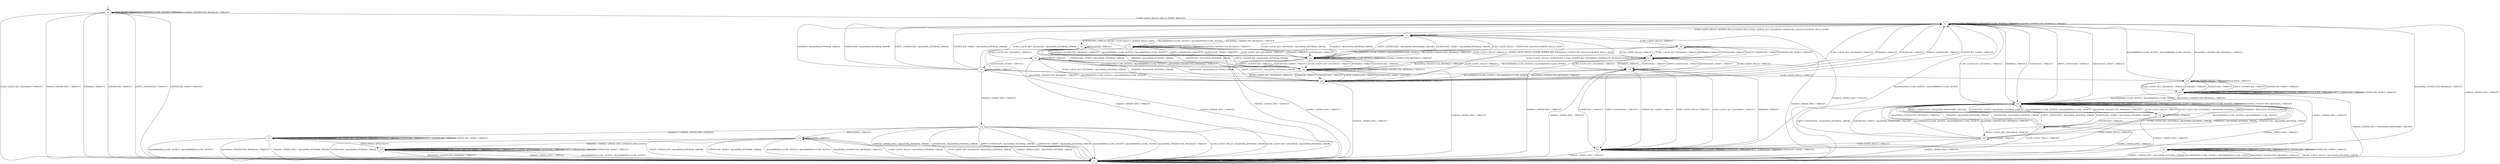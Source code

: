 digraph h3 {
s0 [label="s0"];
s1 [label="s1"];
s2 [label="s2"];
s3 [label="s3"];
s16 [label="s16"];
s4 [label="s4"];
s5 [label="s5"];
s6 [label="s6"];
s7 [label="s7"];
s20 [label="s20"];
s8 [label="s8"];
s9 [label="s9"];
s17 [label="s17"];
s23 [label="s23"];
s10 [label="s10"];
s11 [label="s11"];
s18 [label="s18"];
s24 [label="s24"];
s12 [label="s12"];
s19 [label="s19"];
s25 [label="s25"];
s13 [label="s13"];
s14 [label="s14"];
s21 [label="s21"];
s22 [label="s22"];
s15 [label="s15"];
s0 -> s1 [label="ECDH_CLIENT_HELLO / HELLO_VERIFY_REQUEST"];
s0 -> s2 [label="ECDH_CLIENT_KEY_EXCHANGE / TIMEOUT"];
s0 -> s2 [label="CHANGE_CIPHER_SPEC / TIMEOUT"];
s0 -> s2 [label="FINISHED / TIMEOUT"];
s0 -> s0 [label="APPLICATION / TIMEOUT"];
s0 -> s2 [label="CERTIFICATE / TIMEOUT"];
s0 -> s2 [label="EMPTY_CERTIFICATE / TIMEOUT"];
s0 -> s2 [label="CERTIFICATE_VERIFY / TIMEOUT"];
s0 -> s0 [label="Alert(WARNING,CLOSE_NOTIFY) / TIMEOUT"];
s0 -> s0 [label="Alert(FATAL,UNEXPECTED_MESSAGE) / TIMEOUT"];
s1 -> s3 [label="ECDH_CLIENT_HELLO / SERVER_HELLO,CERTIFICATE,ECDHE_SERVER_KEY_EXCHANGE,CERTIFICATE_REQUEST,SERVER_HELLO_DONE"];
s1 -> s16 [label="ECDH_CLIENT_KEY_EXCHANGE / TIMEOUT"];
s1 -> s2 [label="CHANGE_CIPHER_SPEC / TIMEOUT"];
s1 -> s16 [label="FINISHED / TIMEOUT"];
s1 -> s1 [label="APPLICATION / TIMEOUT"];
s1 -> s16 [label="CERTIFICATE / TIMEOUT"];
s1 -> s16 [label="EMPTY_CERTIFICATE / TIMEOUT"];
s1 -> s16 [label="CERTIFICATE_VERIFY / TIMEOUT"];
s1 -> s1 [label="Alert(WARNING,CLOSE_NOTIFY) / TIMEOUT"];
s1 -> s1 [label="Alert(FATAL,UNEXPECTED_MESSAGE) / TIMEOUT"];
s2 -> s2 [label="ECDH_CLIENT_HELLO / TIMEOUT"];
s2 -> s2 [label="ECDH_CLIENT_KEY_EXCHANGE / TIMEOUT"];
s2 -> s2 [label="CHANGE_CIPHER_SPEC / TIMEOUT"];
s2 -> s2 [label="FINISHED / TIMEOUT"];
s2 -> s2 [label="APPLICATION / TIMEOUT"];
s2 -> s2 [label="CERTIFICATE / TIMEOUT"];
s2 -> s2 [label="EMPTY_CERTIFICATE / TIMEOUT"];
s2 -> s2 [label="CERTIFICATE_VERIFY / TIMEOUT"];
s2 -> s2 [label="Alert(WARNING,CLOSE_NOTIFY) / TIMEOUT"];
s2 -> s2 [label="Alert(FATAL,UNEXPECTED_MESSAGE) / TIMEOUT"];
s3 -> s4 [label="ECDH_CLIENT_HELLO / TIMEOUT"];
s3 -> s5 [label="ECDH_CLIENT_KEY_EXCHANGE / Alert(FATAL,INTERNAL_ERROR)"];
s3 -> s2 [label="CHANGE_CIPHER_SPEC / TIMEOUT"];
s3 -> s5 [label="FINISHED / Alert(FATAL,INTERNAL_ERROR)"];
s3 -> s3 [label="APPLICATION / TIMEOUT"];
s3 -> s6 [label="CERTIFICATE / TIMEOUT"];
s3 -> s5 [label="EMPTY_CERTIFICATE / Alert(FATAL,HANDSHAKE_FAILURE)"];
s3 -> s5 [label="CERTIFICATE_VERIFY / Alert(FATAL,INTERNAL_ERROR)"];
s3 -> s7 [label="Alert(WARNING,CLOSE_NOTIFY) / Alert(WARNING,CLOSE_NOTIFY)"];
s3 -> s7 [label="Alert(FATAL,UNEXPECTED_MESSAGE) / TIMEOUT"];
s16 -> s20 [label="ECDH_CLIENT_HELLO / TIMEOUT"];
s16 -> s16 [label="ECDH_CLIENT_KEY_EXCHANGE / TIMEOUT"];
s16 -> s2 [label="CHANGE_CIPHER_SPEC / TIMEOUT"];
s16 -> s16 [label="FINISHED / TIMEOUT"];
s16 -> s16 [label="APPLICATION / TIMEOUT"];
s16 -> s16 [label="CERTIFICATE / TIMEOUT"];
s16 -> s16 [label="EMPTY_CERTIFICATE / TIMEOUT"];
s16 -> s16 [label="CERTIFICATE_VERIFY / TIMEOUT"];
s16 -> s16 [label="Alert(WARNING,CLOSE_NOTIFY) / TIMEOUT"];
s16 -> s16 [label="Alert(FATAL,UNEXPECTED_MESSAGE) / TIMEOUT"];
s4 -> s17 [label="ECDH_CLIENT_HELLO / TIMEOUT"];
s4 -> s17 [label="ECDH_CLIENT_KEY_EXCHANGE / TIMEOUT"];
s4 -> s2 [label="CHANGE_CIPHER_SPEC / TIMEOUT"];
s4 -> s17 [label="FINISHED / TIMEOUT"];
s4 -> s4 [label="APPLICATION / TIMEOUT"];
s4 -> s17 [label="CERTIFICATE / TIMEOUT"];
s4 -> s17 [label="EMPTY_CERTIFICATE / TIMEOUT"];
s4 -> s17 [label="CERTIFICATE_VERIFY / TIMEOUT"];
s4 -> s5 [label="Alert(WARNING,CLOSE_NOTIFY) / Alert(WARNING,CLOSE_NOTIFY)"];
s4 -> s5 [label="Alert(FATAL,UNEXPECTED_MESSAGE) / TIMEOUT"];
s5 -> s3 [label="ECDH_CLIENT_HELLO / CERTIFICATE_REQUEST,SERVER_HELLO_DONE"];
s5 -> s8 [label="ECDH_CLIENT_KEY_EXCHANGE / TIMEOUT"];
s5 -> s2 [label="CHANGE_CIPHER_SPEC / TIMEOUT"];
s5 -> s8 [label="FINISHED / TIMEOUT"];
s5 -> s5 [label="APPLICATION / TIMEOUT"];
s5 -> s8 [label="CERTIFICATE / TIMEOUT"];
s5 -> s8 [label="EMPTY_CERTIFICATE / TIMEOUT"];
s5 -> s8 [label="CERTIFICATE_VERIFY / TIMEOUT"];
s5 -> s5 [label="Alert(WARNING,CLOSE_NOTIFY) / TIMEOUT"];
s5 -> s5 [label="Alert(FATAL,UNEXPECTED_MESSAGE) / TIMEOUT"];
s6 -> s17 [label="ECDH_CLIENT_HELLO / TIMEOUT"];
s6 -> s9 [label="ECDH_CLIENT_KEY_EXCHANGE / TIMEOUT"];
s6 -> s2 [label="CHANGE_CIPHER_SPEC / TIMEOUT"];
s6 -> s8 [label="FINISHED / Alert(FATAL,INTERNAL_ERROR)"];
s6 -> s6 [label="APPLICATION / TIMEOUT"];
s6 -> s8 [label="CERTIFICATE / Alert(FATAL,INTERNAL_ERROR)"];
s6 -> s8 [label="EMPTY_CERTIFICATE / Alert(FATAL,INTERNAL_ERROR)"];
s6 -> s8 [label="CERTIFICATE_VERIFY / Alert(FATAL,INTERNAL_ERROR)"];
s6 -> s5 [label="Alert(WARNING,CLOSE_NOTIFY) / Alert(WARNING,CLOSE_NOTIFY)"];
s6 -> s5 [label="Alert(FATAL,UNEXPECTED_MESSAGE) / TIMEOUT"];
s7 -> s3 [label="ECDH_CLIENT_HELLO / SERVER_HELLO_DONE"];
s7 -> s5 [label="ECDH_CLIENT_KEY_EXCHANGE / TIMEOUT"];
s7 -> s2 [label="CHANGE_CIPHER_SPEC / TIMEOUT"];
s7 -> s5 [label="FINISHED / TIMEOUT"];
s7 -> s7 [label="APPLICATION / TIMEOUT"];
s7 -> s5 [label="CERTIFICATE / TIMEOUT"];
s7 -> s5 [label="EMPTY_CERTIFICATE / TIMEOUT"];
s7 -> s5 [label="CERTIFICATE_VERIFY / TIMEOUT"];
s7 -> s7 [label="Alert(WARNING,CLOSE_NOTIFY) / TIMEOUT"];
s7 -> s7 [label="Alert(FATAL,UNEXPECTED_MESSAGE) / TIMEOUT"];
s20 -> s25 [label="ECDH_CLIENT_HELLO / TIMEOUT"];
s20 -> s16 [label="ECDH_CLIENT_KEY_EXCHANGE / Alert(FATAL,INTERNAL_ERROR)"];
s20 -> s2 [label="CHANGE_CIPHER_SPEC / TIMEOUT"];
s20 -> s16 [label="FINISHED / Alert(FATAL,INTERNAL_ERROR)"];
s20 -> s20 [label="APPLICATION / TIMEOUT"];
s20 -> s23 [label="CERTIFICATE / TIMEOUT"];
s20 -> s16 [label="EMPTY_CERTIFICATE / Alert(FATAL,HANDSHAKE_FAILURE)"];
s20 -> s16 [label="CERTIFICATE_VERIFY / Alert(FATAL,INTERNAL_ERROR)"];
s20 -> s16 [label="Alert(WARNING,CLOSE_NOTIFY) / Alert(WARNING,CLOSE_NOTIFY)"];
s20 -> s16 [label="Alert(FATAL,UNEXPECTED_MESSAGE) / TIMEOUT"];
s8 -> s3 [label="ECDH_CLIENT_HELLO / ECDHE_SERVER_KEY_EXCHANGE,CERTIFICATE_REQUEST,SERVER_HELLO_DONE"];
s8 -> s10 [label="ECDH_CLIENT_KEY_EXCHANGE / TIMEOUT"];
s8 -> s2 [label="CHANGE_CIPHER_SPEC / TIMEOUT"];
s8 -> s10 [label="FINISHED / TIMEOUT"];
s8 -> s8 [label="APPLICATION / TIMEOUT"];
s8 -> s10 [label="CERTIFICATE / TIMEOUT"];
s8 -> s10 [label="EMPTY_CERTIFICATE / TIMEOUT"];
s8 -> s10 [label="CERTIFICATE_VERIFY / TIMEOUT"];
s8 -> s8 [label="Alert(WARNING,CLOSE_NOTIFY) / TIMEOUT"];
s8 -> s8 [label="Alert(FATAL,UNEXPECTED_MESSAGE) / TIMEOUT"];
s9 -> s18 [label="ECDH_CLIENT_HELLO / TIMEOUT"];
s9 -> s10 [label="ECDH_CLIENT_KEY_EXCHANGE / Alert(FATAL,INTERNAL_ERROR)"];
s9 -> s2 [label="CHANGE_CIPHER_SPEC / TIMEOUT"];
s9 -> s10 [label="FINISHED / Alert(FATAL,INTERNAL_ERROR)"];
s9 -> s9 [label="APPLICATION / TIMEOUT"];
s9 -> s10 [label="CERTIFICATE / Alert(FATAL,INTERNAL_ERROR)"];
s9 -> s10 [label="EMPTY_CERTIFICATE / Alert(FATAL,INTERNAL_ERROR)"];
s9 -> s11 [label="CERTIFICATE_VERIFY / TIMEOUT"];
s9 -> s8 [label="Alert(WARNING,CLOSE_NOTIFY) / Alert(WARNING,CLOSE_NOTIFY)"];
s9 -> s8 [label="Alert(FATAL,UNEXPECTED_MESSAGE) / TIMEOUT"];
s17 -> s18 [label="ECDH_CLIENT_HELLO / TIMEOUT"];
s17 -> s18 [label="ECDH_CLIENT_KEY_EXCHANGE / TIMEOUT"];
s17 -> s2 [label="CHANGE_CIPHER_SPEC / TIMEOUT"];
s17 -> s18 [label="FINISHED / TIMEOUT"];
s17 -> s17 [label="APPLICATION / TIMEOUT"];
s17 -> s18 [label="CERTIFICATE / TIMEOUT"];
s17 -> s18 [label="EMPTY_CERTIFICATE / TIMEOUT"];
s17 -> s18 [label="CERTIFICATE_VERIFY / TIMEOUT"];
s17 -> s8 [label="Alert(WARNING,CLOSE_NOTIFY) / Alert(WARNING,CLOSE_NOTIFY)"];
s17 -> s8 [label="Alert(FATAL,UNEXPECTED_MESSAGE) / TIMEOUT"];
s23 -> s25 [label="ECDH_CLIENT_HELLO / TIMEOUT"];
s23 -> s24 [label="ECDH_CLIENT_KEY_EXCHANGE / TIMEOUT"];
s23 -> s2 [label="CHANGE_CIPHER_SPEC / TIMEOUT"];
s23 -> s16 [label="FINISHED / Alert(FATAL,INTERNAL_ERROR)"];
s23 -> s23 [label="APPLICATION / TIMEOUT"];
s23 -> s16 [label="CERTIFICATE / Alert(FATAL,INTERNAL_ERROR)"];
s23 -> s16 [label="EMPTY_CERTIFICATE / Alert(FATAL,INTERNAL_ERROR)"];
s23 -> s16 [label="CERTIFICATE_VERIFY / Alert(FATAL,INTERNAL_ERROR)"];
s23 -> s16 [label="Alert(WARNING,CLOSE_NOTIFY) / Alert(WARNING,CLOSE_NOTIFY)"];
s23 -> s16 [label="Alert(FATAL,UNEXPECTED_MESSAGE) / TIMEOUT"];
s10 -> s3 [label="ECDH_CLIENT_HELLO / CERTIFICATE,ECDHE_SERVER_KEY_EXCHANGE,CERTIFICATE_REQUEST,SERVER_HELLO_DONE"];
s10 -> s1 [label="ECDH_CLIENT_KEY_EXCHANGE / TIMEOUT"];
s10 -> s2 [label="CHANGE_CIPHER_SPEC / TIMEOUT"];
s10 -> s1 [label="FINISHED / TIMEOUT"];
s10 -> s10 [label="APPLICATION / TIMEOUT"];
s10 -> s1 [label="CERTIFICATE / TIMEOUT"];
s10 -> s1 [label="EMPTY_CERTIFICATE / TIMEOUT"];
s10 -> s1 [label="CERTIFICATE_VERIFY / TIMEOUT"];
s10 -> s10 [label="Alert(WARNING,CLOSE_NOTIFY) / TIMEOUT"];
s10 -> s10 [label="Alert(FATAL,UNEXPECTED_MESSAGE) / TIMEOUT"];
s11 -> s19 [label="ECDH_CLIENT_HELLO / TIMEOUT"];
s11 -> s1 [label="ECDH_CLIENT_KEY_EXCHANGE / Alert(FATAL,INTERNAL_ERROR)"];
s11 -> s12 [label="CHANGE_CIPHER_SPEC / TIMEOUT"];
s11 -> s1 [label="FINISHED / Alert(FATAL,INTERNAL_ERROR)"];
s11 -> s11 [label="APPLICATION / TIMEOUT"];
s11 -> s1 [label="CERTIFICATE / Alert(FATAL,INTERNAL_ERROR)"];
s11 -> s1 [label="EMPTY_CERTIFICATE / Alert(FATAL,INTERNAL_ERROR)"];
s11 -> s1 [label="CERTIFICATE_VERIFY / Alert(FATAL,INTERNAL_ERROR)"];
s11 -> s10 [label="Alert(WARNING,CLOSE_NOTIFY) / Alert(WARNING,CLOSE_NOTIFY)"];
s11 -> s10 [label="Alert(FATAL,UNEXPECTED_MESSAGE) / TIMEOUT"];
s18 -> s25 [label="ECDH_CLIENT_HELLO / TIMEOUT"];
s18 -> s25 [label="ECDH_CLIENT_KEY_EXCHANGE / TIMEOUT"];
s18 -> s2 [label="CHANGE_CIPHER_SPEC / TIMEOUT"];
s18 -> s25 [label="FINISHED / TIMEOUT"];
s18 -> s18 [label="APPLICATION / TIMEOUT"];
s18 -> s25 [label="CERTIFICATE / TIMEOUT"];
s18 -> s25 [label="EMPTY_CERTIFICATE / TIMEOUT"];
s18 -> s25 [label="CERTIFICATE_VERIFY / TIMEOUT"];
s18 -> s10 [label="Alert(WARNING,CLOSE_NOTIFY) / Alert(WARNING,CLOSE_NOTIFY)"];
s18 -> s10 [label="Alert(FATAL,UNEXPECTED_MESSAGE) / TIMEOUT"];
s24 -> s25 [label="ECDH_CLIENT_HELLO / TIMEOUT"];
s24 -> s16 [label="ECDH_CLIENT_KEY_EXCHANGE / Alert(FATAL,INTERNAL_ERROR)"];
s24 -> s2 [label="CHANGE_CIPHER_SPEC / TIMEOUT"];
s24 -> s16 [label="FINISHED / Alert(FATAL,INTERNAL_ERROR)"];
s24 -> s24 [label="APPLICATION / TIMEOUT"];
s24 -> s16 [label="CERTIFICATE / Alert(FATAL,INTERNAL_ERROR)"];
s24 -> s16 [label="EMPTY_CERTIFICATE / Alert(FATAL,INTERNAL_ERROR)"];
s24 -> s16 [label="CERTIFICATE_VERIFY / Alert(FATAL,HANDSHAKE_FAILURE)"];
s24 -> s16 [label="Alert(WARNING,CLOSE_NOTIFY) / Alert(WARNING,CLOSE_NOTIFY)"];
s24 -> s16 [label="Alert(FATAL,UNEXPECTED_MESSAGE) / TIMEOUT"];
s12 -> s2 [label="ECDH_CLIENT_HELLO / Alert(FATAL,INTERNAL_ERROR)"];
s12 -> s2 [label="ECDH_CLIENT_KEY_EXCHANGE / Alert(FATAL,INTERNAL_ERROR)"];
s12 -> s2 [label="CHANGE_CIPHER_SPEC / Alert(FATAL,INTERNAL_ERROR)"];
s12 -> s13 [label="FINISHED / CHANGE_CIPHER_SPEC,FINISHED"];
s12 -> s14 [label="APPLICATION / TIMEOUT"];
s12 -> s2 [label="CERTIFICATE / Alert(FATAL,INTERNAL_ERROR)"];
s12 -> s2 [label="EMPTY_CERTIFICATE / Alert(FATAL,INTERNAL_ERROR)"];
s12 -> s2 [label="CERTIFICATE_VERIFY / Alert(FATAL,INTERNAL_ERROR)"];
s12 -> s2 [label="Alert(WARNING,CLOSE_NOTIFY) / Alert(WARNING,CLOSE_NOTIFY)"];
s12 -> s2 [label="Alert(FATAL,UNEXPECTED_MESSAGE) / TIMEOUT"];
s19 -> s19 [label="ECDH_CLIENT_HELLO / TIMEOUT"];
s19 -> s21 [label="ECDH_CLIENT_KEY_EXCHANGE / TIMEOUT"];
s19 -> s22 [label="CHANGE_CIPHER_SPEC / TIMEOUT"];
s19 -> s21 [label="FINISHED / TIMEOUT"];
s19 -> s19 [label="APPLICATION / TIMEOUT"];
s19 -> s21 [label="CERTIFICATE / TIMEOUT"];
s19 -> s21 [label="EMPTY_CERTIFICATE / TIMEOUT"];
s19 -> s21 [label="CERTIFICATE_VERIFY / TIMEOUT"];
s19 -> s1 [label="Alert(WARNING,CLOSE_NOTIFY) / Alert(WARNING,CLOSE_NOTIFY)"];
s19 -> s1 [label="Alert(FATAL,UNEXPECTED_MESSAGE) / TIMEOUT"];
s25 -> s25 [label="ECDH_CLIENT_HELLO / TIMEOUT"];
s25 -> s25 [label="ECDH_CLIENT_KEY_EXCHANGE / TIMEOUT"];
s25 -> s2 [label="CHANGE_CIPHER_SPEC / TIMEOUT"];
s25 -> s25 [label="FINISHED / TIMEOUT"];
s25 -> s25 [label="APPLICATION / TIMEOUT"];
s25 -> s25 [label="CERTIFICATE / TIMEOUT"];
s25 -> s25 [label="EMPTY_CERTIFICATE / TIMEOUT"];
s25 -> s25 [label="CERTIFICATE_VERIFY / TIMEOUT"];
s25 -> s1 [label="Alert(WARNING,CLOSE_NOTIFY) / Alert(WARNING,CLOSE_NOTIFY)"];
s25 -> s1 [label="Alert(FATAL,UNEXPECTED_MESSAGE) / TIMEOUT"];
s13 -> s13 [label="ECDH_CLIENT_HELLO / Alert(WARNING,NO_RENEGOTIATION)"];
s13 -> s13 [label="ECDH_CLIENT_KEY_EXCHANGE / TIMEOUT"];
s13 -> s2 [label="CHANGE_CIPHER_SPEC / Alert(FATAL,INTERNAL_ERROR)"];
s13 -> s13 [label="FINISHED / TIMEOUT"];
s13 -> s15 [label="APPLICATION / APPLICATION"];
s13 -> s13 [label="CERTIFICATE / TIMEOUT"];
s13 -> s13 [label="EMPTY_CERTIFICATE / TIMEOUT"];
s13 -> s13 [label="CERTIFICATE_VERIFY / TIMEOUT"];
s13 -> s2 [label="Alert(WARNING,CLOSE_NOTIFY) / Alert(WARNING,CLOSE_NOTIFY)"];
s13 -> s2 [label="Alert(FATAL,UNEXPECTED_MESSAGE) / TIMEOUT"];
s14 -> s2 [label="ECDH_CLIENT_HELLO / Alert(FATAL,INTERNAL_ERROR)"];
s14 -> s2 [label="ECDH_CLIENT_KEY_EXCHANGE / Alert(FATAL,INTERNAL_ERROR)"];
s14 -> s2 [label="CHANGE_CIPHER_SPEC / Alert(FATAL,INTERNAL_ERROR)"];
s14 -> s15 [label="FINISHED / CHANGE_CIPHER_SPEC,FINISHED,APPLICATION"];
s14 -> s14 [label="APPLICATION / TIMEOUT"];
s14 -> s2 [label="CERTIFICATE / Alert(FATAL,INTERNAL_ERROR)"];
s14 -> s2 [label="EMPTY_CERTIFICATE / Alert(FATAL,INTERNAL_ERROR)"];
s14 -> s2 [label="CERTIFICATE_VERIFY / Alert(FATAL,INTERNAL_ERROR)"];
s14 -> s2 [label="Alert(WARNING,CLOSE_NOTIFY) / Alert(WARNING,CLOSE_NOTIFY)"];
s14 -> s2 [label="Alert(FATAL,UNEXPECTED_MESSAGE) / TIMEOUT"];
s21 -> s21 [label="ECDH_CLIENT_HELLO / TIMEOUT"];
s21 -> s21 [label="ECDH_CLIENT_KEY_EXCHANGE / TIMEOUT"];
s21 -> s2 [label="CHANGE_CIPHER_SPEC / Alert(FATAL,HANDSHAKE_FAILURE)"];
s21 -> s21 [label="FINISHED / TIMEOUT"];
s21 -> s21 [label="APPLICATION / TIMEOUT"];
s21 -> s21 [label="CERTIFICATE / TIMEOUT"];
s21 -> s21 [label="EMPTY_CERTIFICATE / TIMEOUT"];
s21 -> s21 [label="CERTIFICATE_VERIFY / TIMEOUT"];
s21 -> s16 [label="Alert(WARNING,CLOSE_NOTIFY) / Alert(WARNING,CLOSE_NOTIFY)"];
s21 -> s16 [label="Alert(FATAL,UNEXPECTED_MESSAGE) / TIMEOUT"];
s22 -> s2 [label="ECDH_CLIENT_HELLO / Alert(FATAL,INTERNAL_ERROR)"];
s22 -> s22 [label="ECDH_CLIENT_KEY_EXCHANGE / TIMEOUT"];
s22 -> s2 [label="CHANGE_CIPHER_SPEC / Alert(FATAL,INTERNAL_ERROR)"];
s22 -> s22 [label="FINISHED / TIMEOUT"];
s22 -> s22 [label="APPLICATION / TIMEOUT"];
s22 -> s22 [label="CERTIFICATE / TIMEOUT"];
s22 -> s22 [label="EMPTY_CERTIFICATE / TIMEOUT"];
s22 -> s22 [label="CERTIFICATE_VERIFY / TIMEOUT"];
s22 -> s2 [label="Alert(WARNING,CLOSE_NOTIFY) / Alert(WARNING,CLOSE_NOTIFY)"];
s22 -> s2 [label="Alert(FATAL,UNEXPECTED_MESSAGE) / TIMEOUT"];
s15 -> s15 [label="ECDH_CLIENT_HELLO / Alert(WARNING,NO_RENEGOTIATION)"];
s15 -> s15 [label="ECDH_CLIENT_KEY_EXCHANGE / TIMEOUT"];
s15 -> s2 [label="CHANGE_CIPHER_SPEC / TIMEOUT"];
s15 -> s15 [label="FINISHED / TIMEOUT"];
s15 -> s15 [label="APPLICATION / APPLICATION"];
s15 -> s15 [label="CERTIFICATE / TIMEOUT"];
s15 -> s15 [label="EMPTY_CERTIFICATE / TIMEOUT"];
s15 -> s15 [label="CERTIFICATE_VERIFY / TIMEOUT"];
s15 -> s2 [label="Alert(WARNING,CLOSE_NOTIFY) / Alert(WARNING,CLOSE_NOTIFY)"];
s15 -> s2 [label="Alert(FATAL,UNEXPECTED_MESSAGE) / TIMEOUT"];
__start0 [shape=none, label=""];
__start0 -> s0 [label=""];
}
